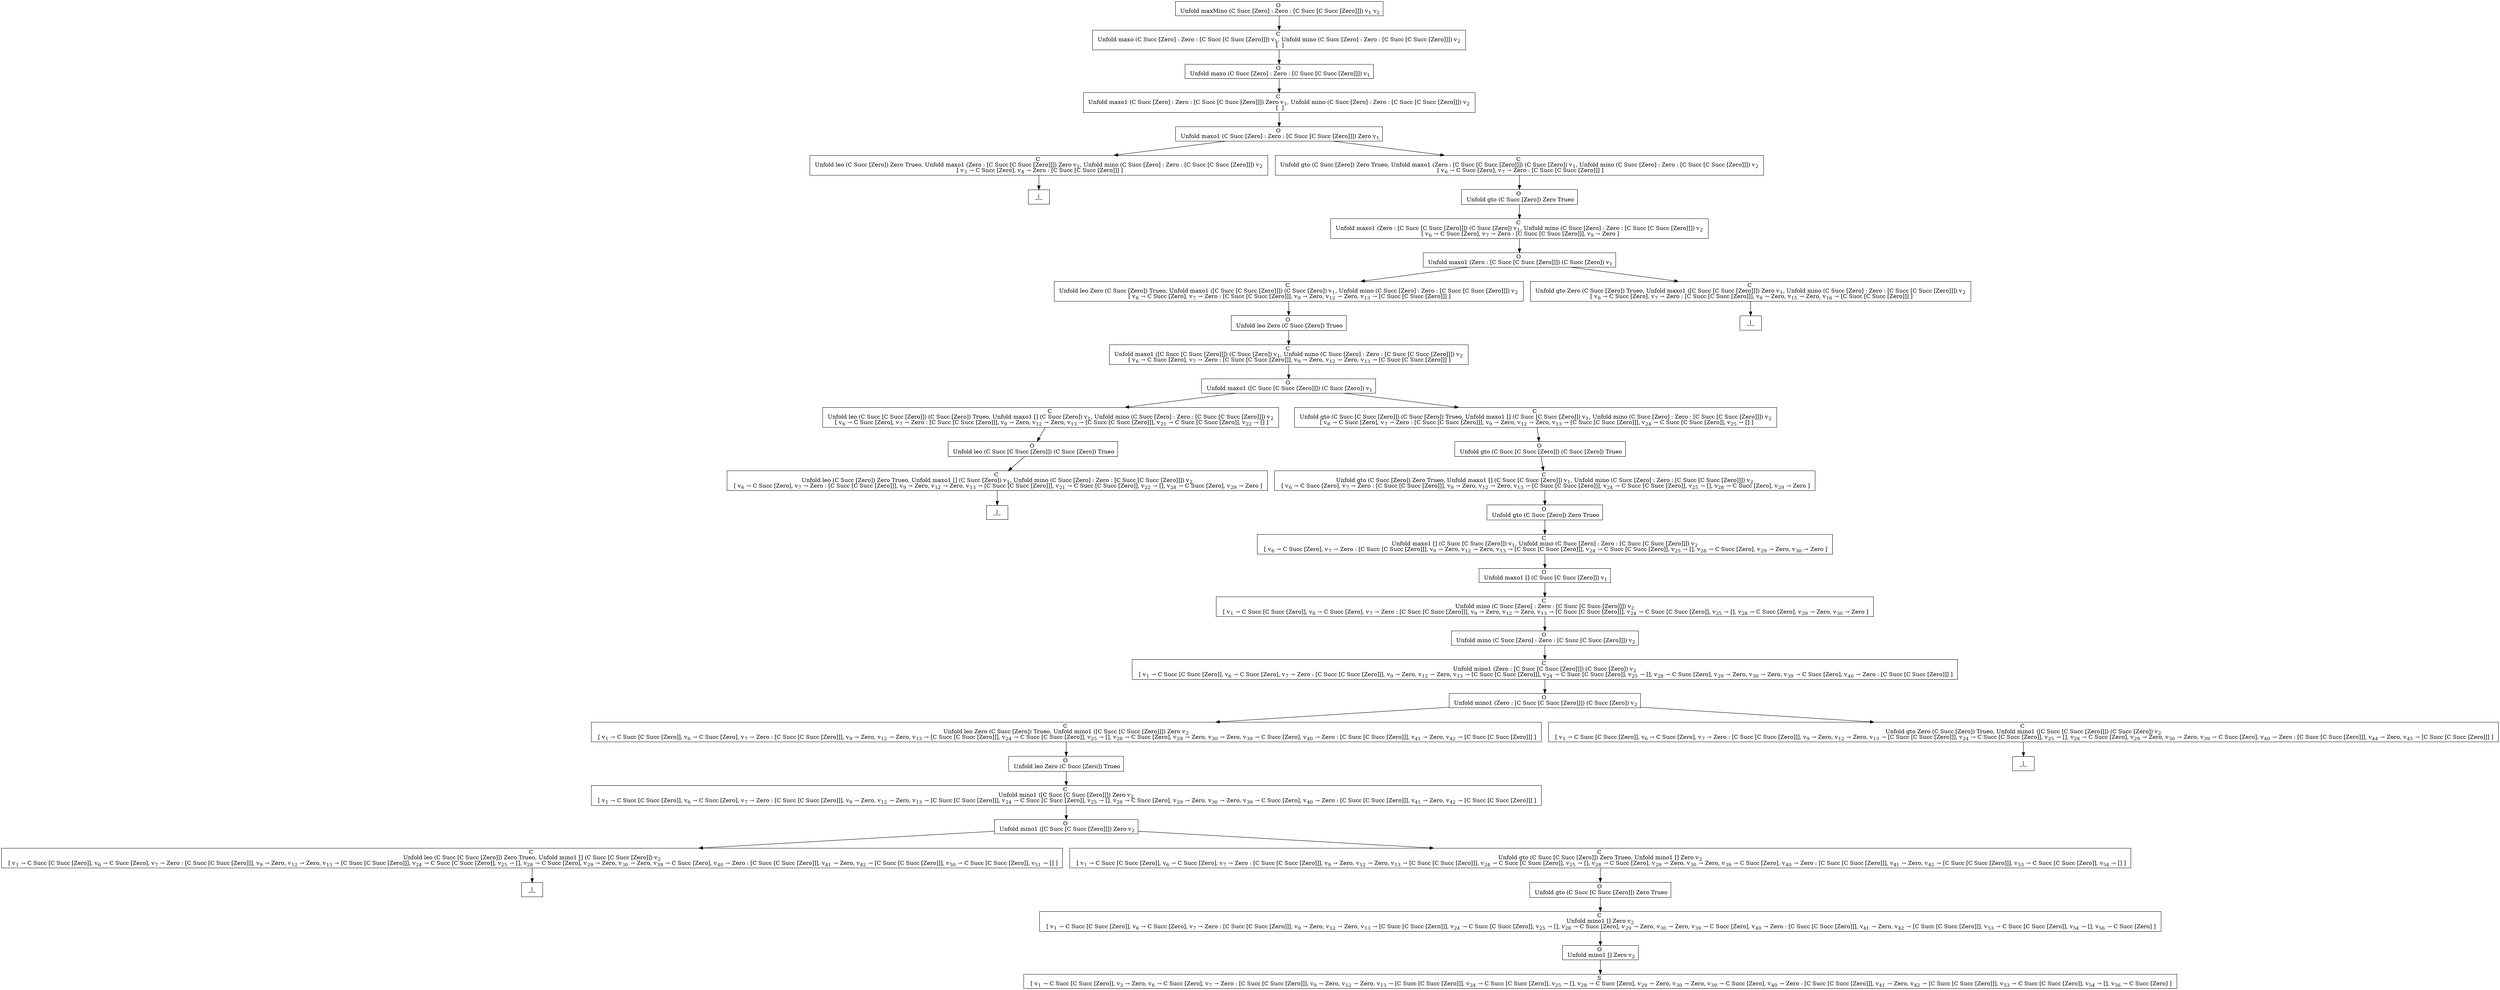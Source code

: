 digraph {
    graph [rankdir=TB
          ,bgcolor=transparent];
    node [shape=box
         ,fillcolor=white
         ,style=filled];
    0 [label=<O <BR/> Unfold maxMino (C Succ [Zero] : Zero : [C Succ [C Succ [Zero]]]) v<SUB>1</SUB> v<SUB>2</SUB>>];
    1 [label=<C <BR/> Unfold maxo (C Succ [Zero] : Zero : [C Succ [C Succ [Zero]]]) v<SUB>1</SUB>, Unfold mino (C Succ [Zero] : Zero : [C Succ [C Succ [Zero]]]) v<SUB>2</SUB> <BR/>  [  ] >];
    2 [label=<O <BR/> Unfold maxo (C Succ [Zero] : Zero : [C Succ [C Succ [Zero]]]) v<SUB>1</SUB>>];
    3 [label=<C <BR/> Unfold maxo1 (C Succ [Zero] : Zero : [C Succ [C Succ [Zero]]]) Zero v<SUB>1</SUB>, Unfold mino (C Succ [Zero] : Zero : [C Succ [C Succ [Zero]]]) v<SUB>2</SUB> <BR/>  [  ] >];
    4 [label=<O <BR/> Unfold maxo1 (C Succ [Zero] : Zero : [C Succ [C Succ [Zero]]]) Zero v<SUB>1</SUB>>];
    5 [label=<C <BR/> Unfold leo (C Succ [Zero]) Zero Trueo, Unfold maxo1 (Zero : [C Succ [C Succ [Zero]]]) Zero v<SUB>1</SUB>, Unfold mino (C Succ [Zero] : Zero : [C Succ [C Succ [Zero]]]) v<SUB>2</SUB> <BR/>  [ v<SUB>3</SUB> &rarr; C Succ [Zero], v<SUB>4</SUB> &rarr; Zero : [C Succ [C Succ [Zero]]] ] >];
    6 [label=<C <BR/> Unfold gto (C Succ [Zero]) Zero Trueo, Unfold maxo1 (Zero : [C Succ [C Succ [Zero]]]) (C Succ [Zero]) v<SUB>1</SUB>, Unfold mino (C Succ [Zero] : Zero : [C Succ [C Succ [Zero]]]) v<SUB>2</SUB> <BR/>  [ v<SUB>6</SUB> &rarr; C Succ [Zero], v<SUB>7</SUB> &rarr; Zero : [C Succ [C Succ [Zero]]] ] >];
    7 [label=<_|_>];
    8 [label=<O <BR/> Unfold gto (C Succ [Zero]) Zero Trueo>];
    9 [label=<C <BR/> Unfold maxo1 (Zero : [C Succ [C Succ [Zero]]]) (C Succ [Zero]) v<SUB>1</SUB>, Unfold mino (C Succ [Zero] : Zero : [C Succ [C Succ [Zero]]]) v<SUB>2</SUB> <BR/>  [ v<SUB>6</SUB> &rarr; C Succ [Zero], v<SUB>7</SUB> &rarr; Zero : [C Succ [C Succ [Zero]]], v<SUB>9</SUB> &rarr; Zero ] >];
    10 [label=<O <BR/> Unfold maxo1 (Zero : [C Succ [C Succ [Zero]]]) (C Succ [Zero]) v<SUB>1</SUB>>];
    11 [label=<C <BR/> Unfold leo Zero (C Succ [Zero]) Trueo, Unfold maxo1 ([C Succ [C Succ [Zero]]]) (C Succ [Zero]) v<SUB>1</SUB>, Unfold mino (C Succ [Zero] : Zero : [C Succ [C Succ [Zero]]]) v<SUB>2</SUB> <BR/>  [ v<SUB>6</SUB> &rarr; C Succ [Zero], v<SUB>7</SUB> &rarr; Zero : [C Succ [C Succ [Zero]]], v<SUB>9</SUB> &rarr; Zero, v<SUB>12</SUB> &rarr; Zero, v<SUB>13</SUB> &rarr; [C Succ [C Succ [Zero]]] ] >];
    12 [label=<C <BR/> Unfold gto Zero (C Succ [Zero]) Trueo, Unfold maxo1 ([C Succ [C Succ [Zero]]]) Zero v<SUB>1</SUB>, Unfold mino (C Succ [Zero] : Zero : [C Succ [C Succ [Zero]]]) v<SUB>2</SUB> <BR/>  [ v<SUB>6</SUB> &rarr; C Succ [Zero], v<SUB>7</SUB> &rarr; Zero : [C Succ [C Succ [Zero]]], v<SUB>9</SUB> &rarr; Zero, v<SUB>15</SUB> &rarr; Zero, v<SUB>16</SUB> &rarr; [C Succ [C Succ [Zero]]] ] >];
    13 [label=<O <BR/> Unfold leo Zero (C Succ [Zero]) Trueo>];
    14 [label=<C <BR/> Unfold maxo1 ([C Succ [C Succ [Zero]]]) (C Succ [Zero]) v<SUB>1</SUB>, Unfold mino (C Succ [Zero] : Zero : [C Succ [C Succ [Zero]]]) v<SUB>2</SUB> <BR/>  [ v<SUB>6</SUB> &rarr; C Succ [Zero], v<SUB>7</SUB> &rarr; Zero : [C Succ [C Succ [Zero]]], v<SUB>9</SUB> &rarr; Zero, v<SUB>12</SUB> &rarr; Zero, v<SUB>13</SUB> &rarr; [C Succ [C Succ [Zero]]] ] >];
    15 [label=<O <BR/> Unfold maxo1 ([C Succ [C Succ [Zero]]]) (C Succ [Zero]) v<SUB>1</SUB>>];
    16 [label=<C <BR/> Unfold leo (C Succ [C Succ [Zero]]) (C Succ [Zero]) Trueo, Unfold maxo1 [] (C Succ [Zero]) v<SUB>1</SUB>, Unfold mino (C Succ [Zero] : Zero : [C Succ [C Succ [Zero]]]) v<SUB>2</SUB> <BR/>  [ v<SUB>6</SUB> &rarr; C Succ [Zero], v<SUB>7</SUB> &rarr; Zero : [C Succ [C Succ [Zero]]], v<SUB>9</SUB> &rarr; Zero, v<SUB>12</SUB> &rarr; Zero, v<SUB>13</SUB> &rarr; [C Succ [C Succ [Zero]]], v<SUB>21</SUB> &rarr; C Succ [C Succ [Zero]], v<SUB>22</SUB> &rarr; [] ] >];
    17 [label=<C <BR/> Unfold gto (C Succ [C Succ [Zero]]) (C Succ [Zero]) Trueo, Unfold maxo1 [] (C Succ [C Succ [Zero]]) v<SUB>1</SUB>, Unfold mino (C Succ [Zero] : Zero : [C Succ [C Succ [Zero]]]) v<SUB>2</SUB> <BR/>  [ v<SUB>6</SUB> &rarr; C Succ [Zero], v<SUB>7</SUB> &rarr; Zero : [C Succ [C Succ [Zero]]], v<SUB>9</SUB> &rarr; Zero, v<SUB>12</SUB> &rarr; Zero, v<SUB>13</SUB> &rarr; [C Succ [C Succ [Zero]]], v<SUB>24</SUB> &rarr; C Succ [C Succ [Zero]], v<SUB>25</SUB> &rarr; [] ] >];
    18 [label=<O <BR/> Unfold leo (C Succ [C Succ [Zero]]) (C Succ [Zero]) Trueo>];
    19 [label=<C <BR/> Unfold leo (C Succ [Zero]) Zero Trueo, Unfold maxo1 [] (C Succ [Zero]) v<SUB>1</SUB>, Unfold mino (C Succ [Zero] : Zero : [C Succ [C Succ [Zero]]]) v<SUB>2</SUB> <BR/>  [ v<SUB>6</SUB> &rarr; C Succ [Zero], v<SUB>7</SUB> &rarr; Zero : [C Succ [C Succ [Zero]]], v<SUB>9</SUB> &rarr; Zero, v<SUB>12</SUB> &rarr; Zero, v<SUB>13</SUB> &rarr; [C Succ [C Succ [Zero]]], v<SUB>21</SUB> &rarr; C Succ [C Succ [Zero]], v<SUB>22</SUB> &rarr; [], v<SUB>28</SUB> &rarr; C Succ [Zero], v<SUB>29</SUB> &rarr; Zero ] >];
    20 [label=<_|_>];
    21 [label=<O <BR/> Unfold gto (C Succ [C Succ [Zero]]) (C Succ [Zero]) Trueo>];
    22 [label=<C <BR/> Unfold gto (C Succ [Zero]) Zero Trueo, Unfold maxo1 [] (C Succ [C Succ [Zero]]) v<SUB>1</SUB>, Unfold mino (C Succ [Zero] : Zero : [C Succ [C Succ [Zero]]]) v<SUB>2</SUB> <BR/>  [ v<SUB>6</SUB> &rarr; C Succ [Zero], v<SUB>7</SUB> &rarr; Zero : [C Succ [C Succ [Zero]]], v<SUB>9</SUB> &rarr; Zero, v<SUB>12</SUB> &rarr; Zero, v<SUB>13</SUB> &rarr; [C Succ [C Succ [Zero]]], v<SUB>24</SUB> &rarr; C Succ [C Succ [Zero]], v<SUB>25</SUB> &rarr; [], v<SUB>28</SUB> &rarr; C Succ [Zero], v<SUB>29</SUB> &rarr; Zero ] >];
    23 [label=<O <BR/> Unfold gto (C Succ [Zero]) Zero Trueo>];
    24 [label=<C <BR/> Unfold maxo1 [] (C Succ [C Succ [Zero]]) v<SUB>1</SUB>, Unfold mino (C Succ [Zero] : Zero : [C Succ [C Succ [Zero]]]) v<SUB>2</SUB> <BR/>  [ v<SUB>6</SUB> &rarr; C Succ [Zero], v<SUB>7</SUB> &rarr; Zero : [C Succ [C Succ [Zero]]], v<SUB>9</SUB> &rarr; Zero, v<SUB>12</SUB> &rarr; Zero, v<SUB>13</SUB> &rarr; [C Succ [C Succ [Zero]]], v<SUB>24</SUB> &rarr; C Succ [C Succ [Zero]], v<SUB>25</SUB> &rarr; [], v<SUB>28</SUB> &rarr; C Succ [Zero], v<SUB>29</SUB> &rarr; Zero, v<SUB>30</SUB> &rarr; Zero ] >];
    25 [label=<O <BR/> Unfold maxo1 [] (C Succ [C Succ [Zero]]) v<SUB>1</SUB>>];
    26 [label=<C <BR/> Unfold mino (C Succ [Zero] : Zero : [C Succ [C Succ [Zero]]]) v<SUB>2</SUB> <BR/>  [ v<SUB>1</SUB> &rarr; C Succ [C Succ [Zero]], v<SUB>6</SUB> &rarr; C Succ [Zero], v<SUB>7</SUB> &rarr; Zero : [C Succ [C Succ [Zero]]], v<SUB>9</SUB> &rarr; Zero, v<SUB>12</SUB> &rarr; Zero, v<SUB>13</SUB> &rarr; [C Succ [C Succ [Zero]]], v<SUB>24</SUB> &rarr; C Succ [C Succ [Zero]], v<SUB>25</SUB> &rarr; [], v<SUB>28</SUB> &rarr; C Succ [Zero], v<SUB>29</SUB> &rarr; Zero, v<SUB>30</SUB> &rarr; Zero ] >];
    27 [label=<O <BR/> Unfold mino (C Succ [Zero] : Zero : [C Succ [C Succ [Zero]]]) v<SUB>2</SUB>>];
    28 [label=<C <BR/> Unfold mino1 (Zero : [C Succ [C Succ [Zero]]]) (C Succ [Zero]) v<SUB>2</SUB> <BR/>  [ v<SUB>1</SUB> &rarr; C Succ [C Succ [Zero]], v<SUB>6</SUB> &rarr; C Succ [Zero], v<SUB>7</SUB> &rarr; Zero : [C Succ [C Succ [Zero]]], v<SUB>9</SUB> &rarr; Zero, v<SUB>12</SUB> &rarr; Zero, v<SUB>13</SUB> &rarr; [C Succ [C Succ [Zero]]], v<SUB>24</SUB> &rarr; C Succ [C Succ [Zero]], v<SUB>25</SUB> &rarr; [], v<SUB>28</SUB> &rarr; C Succ [Zero], v<SUB>29</SUB> &rarr; Zero, v<SUB>30</SUB> &rarr; Zero, v<SUB>39</SUB> &rarr; C Succ [Zero], v<SUB>40</SUB> &rarr; Zero : [C Succ [C Succ [Zero]]] ] >];
    29 [label=<O <BR/> Unfold mino1 (Zero : [C Succ [C Succ [Zero]]]) (C Succ [Zero]) v<SUB>2</SUB>>];
    30 [label=<C <BR/> Unfold leo Zero (C Succ [Zero]) Trueo, Unfold mino1 ([C Succ [C Succ [Zero]]]) Zero v<SUB>2</SUB> <BR/>  [ v<SUB>1</SUB> &rarr; C Succ [C Succ [Zero]], v<SUB>6</SUB> &rarr; C Succ [Zero], v<SUB>7</SUB> &rarr; Zero : [C Succ [C Succ [Zero]]], v<SUB>9</SUB> &rarr; Zero, v<SUB>12</SUB> &rarr; Zero, v<SUB>13</SUB> &rarr; [C Succ [C Succ [Zero]]], v<SUB>24</SUB> &rarr; C Succ [C Succ [Zero]], v<SUB>25</SUB> &rarr; [], v<SUB>28</SUB> &rarr; C Succ [Zero], v<SUB>29</SUB> &rarr; Zero, v<SUB>30</SUB> &rarr; Zero, v<SUB>39</SUB> &rarr; C Succ [Zero], v<SUB>40</SUB> &rarr; Zero : [C Succ [C Succ [Zero]]], v<SUB>41</SUB> &rarr; Zero, v<SUB>42</SUB> &rarr; [C Succ [C Succ [Zero]]] ] >];
    31 [label=<C <BR/> Unfold gto Zero (C Succ [Zero]) Trueo, Unfold mino1 ([C Succ [C Succ [Zero]]]) (C Succ [Zero]) v<SUB>2</SUB> <BR/>  [ v<SUB>1</SUB> &rarr; C Succ [C Succ [Zero]], v<SUB>6</SUB> &rarr; C Succ [Zero], v<SUB>7</SUB> &rarr; Zero : [C Succ [C Succ [Zero]]], v<SUB>9</SUB> &rarr; Zero, v<SUB>12</SUB> &rarr; Zero, v<SUB>13</SUB> &rarr; [C Succ [C Succ [Zero]]], v<SUB>24</SUB> &rarr; C Succ [C Succ [Zero]], v<SUB>25</SUB> &rarr; [], v<SUB>28</SUB> &rarr; C Succ [Zero], v<SUB>29</SUB> &rarr; Zero, v<SUB>30</SUB> &rarr; Zero, v<SUB>39</SUB> &rarr; C Succ [Zero], v<SUB>40</SUB> &rarr; Zero : [C Succ [C Succ [Zero]]], v<SUB>44</SUB> &rarr; Zero, v<SUB>45</SUB> &rarr; [C Succ [C Succ [Zero]]] ] >];
    32 [label=<O <BR/> Unfold leo Zero (C Succ [Zero]) Trueo>];
    33 [label=<C <BR/> Unfold mino1 ([C Succ [C Succ [Zero]]]) Zero v<SUB>2</SUB> <BR/>  [ v<SUB>1</SUB> &rarr; C Succ [C Succ [Zero]], v<SUB>6</SUB> &rarr; C Succ [Zero], v<SUB>7</SUB> &rarr; Zero : [C Succ [C Succ [Zero]]], v<SUB>9</SUB> &rarr; Zero, v<SUB>12</SUB> &rarr; Zero, v<SUB>13</SUB> &rarr; [C Succ [C Succ [Zero]]], v<SUB>24</SUB> &rarr; C Succ [C Succ [Zero]], v<SUB>25</SUB> &rarr; [], v<SUB>28</SUB> &rarr; C Succ [Zero], v<SUB>29</SUB> &rarr; Zero, v<SUB>30</SUB> &rarr; Zero, v<SUB>39</SUB> &rarr; C Succ [Zero], v<SUB>40</SUB> &rarr; Zero : [C Succ [C Succ [Zero]]], v<SUB>41</SUB> &rarr; Zero, v<SUB>42</SUB> &rarr; [C Succ [C Succ [Zero]]] ] >];
    34 [label=<O <BR/> Unfold mino1 ([C Succ [C Succ [Zero]]]) Zero v<SUB>2</SUB>>];
    35 [label=<C <BR/> Unfold leo (C Succ [C Succ [Zero]]) Zero Trueo, Unfold mino1 [] (C Succ [C Succ [Zero]]) v<SUB>2</SUB> <BR/>  [ v<SUB>1</SUB> &rarr; C Succ [C Succ [Zero]], v<SUB>6</SUB> &rarr; C Succ [Zero], v<SUB>7</SUB> &rarr; Zero : [C Succ [C Succ [Zero]]], v<SUB>9</SUB> &rarr; Zero, v<SUB>12</SUB> &rarr; Zero, v<SUB>13</SUB> &rarr; [C Succ [C Succ [Zero]]], v<SUB>24</SUB> &rarr; C Succ [C Succ [Zero]], v<SUB>25</SUB> &rarr; [], v<SUB>28</SUB> &rarr; C Succ [Zero], v<SUB>29</SUB> &rarr; Zero, v<SUB>30</SUB> &rarr; Zero, v<SUB>39</SUB> &rarr; C Succ [Zero], v<SUB>40</SUB> &rarr; Zero : [C Succ [C Succ [Zero]]], v<SUB>41</SUB> &rarr; Zero, v<SUB>42</SUB> &rarr; [C Succ [C Succ [Zero]]], v<SUB>50</SUB> &rarr; C Succ [C Succ [Zero]], v<SUB>51</SUB> &rarr; [] ] >];
    36 [label=<C <BR/> Unfold gto (C Succ [C Succ [Zero]]) Zero Trueo, Unfold mino1 [] Zero v<SUB>2</SUB> <BR/>  [ v<SUB>1</SUB> &rarr; C Succ [C Succ [Zero]], v<SUB>6</SUB> &rarr; C Succ [Zero], v<SUB>7</SUB> &rarr; Zero : [C Succ [C Succ [Zero]]], v<SUB>9</SUB> &rarr; Zero, v<SUB>12</SUB> &rarr; Zero, v<SUB>13</SUB> &rarr; [C Succ [C Succ [Zero]]], v<SUB>24</SUB> &rarr; C Succ [C Succ [Zero]], v<SUB>25</SUB> &rarr; [], v<SUB>28</SUB> &rarr; C Succ [Zero], v<SUB>29</SUB> &rarr; Zero, v<SUB>30</SUB> &rarr; Zero, v<SUB>39</SUB> &rarr; C Succ [Zero], v<SUB>40</SUB> &rarr; Zero : [C Succ [C Succ [Zero]]], v<SUB>41</SUB> &rarr; Zero, v<SUB>42</SUB> &rarr; [C Succ [C Succ [Zero]]], v<SUB>53</SUB> &rarr; C Succ [C Succ [Zero]], v<SUB>54</SUB> &rarr; [] ] >];
    37 [label=<_|_>];
    38 [label=<O <BR/> Unfold gto (C Succ [C Succ [Zero]]) Zero Trueo>];
    39 [label=<C <BR/> Unfold mino1 [] Zero v<SUB>2</SUB> <BR/>  [ v<SUB>1</SUB> &rarr; C Succ [C Succ [Zero]], v<SUB>6</SUB> &rarr; C Succ [Zero], v<SUB>7</SUB> &rarr; Zero : [C Succ [C Succ [Zero]]], v<SUB>9</SUB> &rarr; Zero, v<SUB>12</SUB> &rarr; Zero, v<SUB>13</SUB> &rarr; [C Succ [C Succ [Zero]]], v<SUB>24</SUB> &rarr; C Succ [C Succ [Zero]], v<SUB>25</SUB> &rarr; [], v<SUB>28</SUB> &rarr; C Succ [Zero], v<SUB>29</SUB> &rarr; Zero, v<SUB>30</SUB> &rarr; Zero, v<SUB>39</SUB> &rarr; C Succ [Zero], v<SUB>40</SUB> &rarr; Zero : [C Succ [C Succ [Zero]]], v<SUB>41</SUB> &rarr; Zero, v<SUB>42</SUB> &rarr; [C Succ [C Succ [Zero]]], v<SUB>53</SUB> &rarr; C Succ [C Succ [Zero]], v<SUB>54</SUB> &rarr; [], v<SUB>56</SUB> &rarr; C Succ [Zero] ] >];
    40 [label=<O <BR/> Unfold mino1 [] Zero v<SUB>2</SUB>>];
    41 [label=<S <BR/>  [ v<SUB>1</SUB> &rarr; C Succ [C Succ [Zero]], v<SUB>2</SUB> &rarr; Zero, v<SUB>6</SUB> &rarr; C Succ [Zero], v<SUB>7</SUB> &rarr; Zero : [C Succ [C Succ [Zero]]], v<SUB>9</SUB> &rarr; Zero, v<SUB>12</SUB> &rarr; Zero, v<SUB>13</SUB> &rarr; [C Succ [C Succ [Zero]]], v<SUB>24</SUB> &rarr; C Succ [C Succ [Zero]], v<SUB>25</SUB> &rarr; [], v<SUB>28</SUB> &rarr; C Succ [Zero], v<SUB>29</SUB> &rarr; Zero, v<SUB>30</SUB> &rarr; Zero, v<SUB>39</SUB> &rarr; C Succ [Zero], v<SUB>40</SUB> &rarr; Zero : [C Succ [C Succ [Zero]]], v<SUB>41</SUB> &rarr; Zero, v<SUB>42</SUB> &rarr; [C Succ [C Succ [Zero]]], v<SUB>53</SUB> &rarr; C Succ [C Succ [Zero]], v<SUB>54</SUB> &rarr; [], v<SUB>56</SUB> &rarr; C Succ [Zero] ] >];
    42 [label=<_|_>];
    43 [label=<_|_>];
    0 -> 1 [label=""];
    1 -> 2 [label=""];
    2 -> 3 [label=""];
    3 -> 4 [label=""];
    4 -> 5 [label=""];
    4 -> 6 [label=""];
    5 -> 7 [label=""];
    6 -> 8 [label=""];
    8 -> 9 [label=""];
    9 -> 10 [label=""];
    10 -> 11 [label=""];
    10 -> 12 [label=""];
    11 -> 13 [label=""];
    12 -> 43 [label=""];
    13 -> 14 [label=""];
    14 -> 15 [label=""];
    15 -> 16 [label=""];
    15 -> 17 [label=""];
    16 -> 18 [label=""];
    17 -> 21 [label=""];
    18 -> 19 [label=""];
    19 -> 20 [label=""];
    21 -> 22 [label=""];
    22 -> 23 [label=""];
    23 -> 24 [label=""];
    24 -> 25 [label=""];
    25 -> 26 [label=""];
    26 -> 27 [label=""];
    27 -> 28 [label=""];
    28 -> 29 [label=""];
    29 -> 30 [label=""];
    29 -> 31 [label=""];
    30 -> 32 [label=""];
    31 -> 42 [label=""];
    32 -> 33 [label=""];
    33 -> 34 [label=""];
    34 -> 35 [label=""];
    34 -> 36 [label=""];
    35 -> 37 [label=""];
    36 -> 38 [label=""];
    38 -> 39 [label=""];
    39 -> 40 [label=""];
    40 -> 41 [label=""];
}